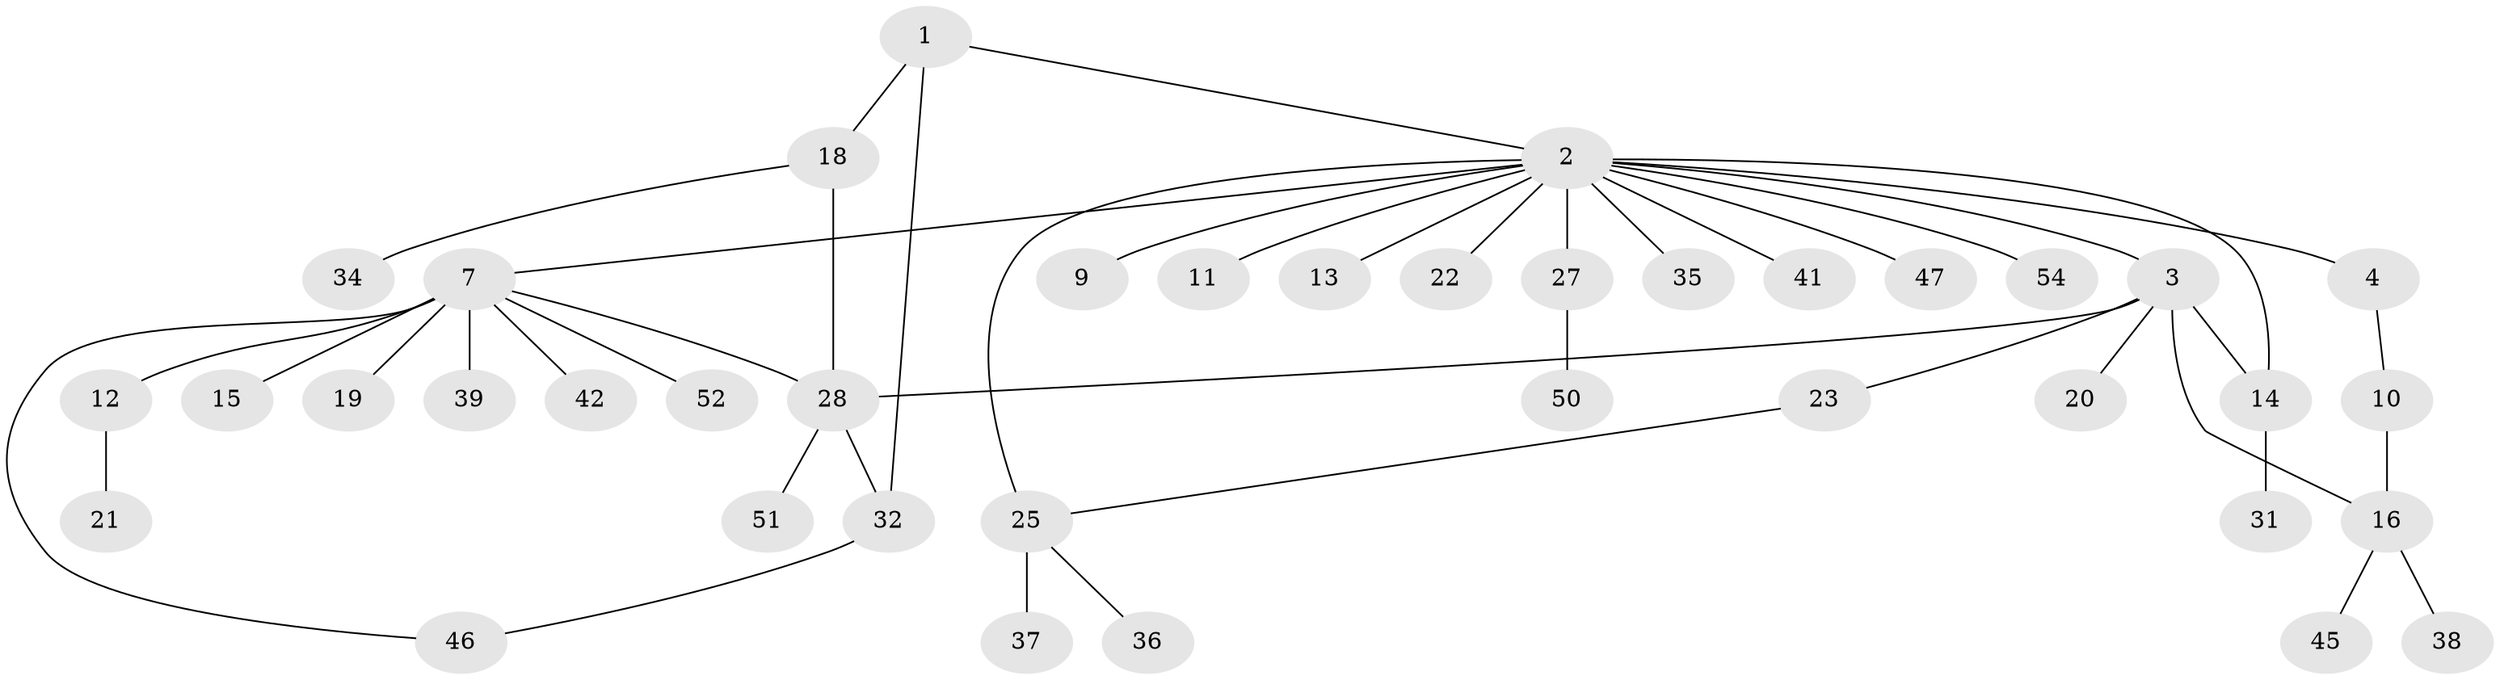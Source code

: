 // Generated by graph-tools (version 1.1) at 2025/51/02/27/25 19:51:59]
// undirected, 39 vertices, 45 edges
graph export_dot {
graph [start="1"]
  node [color=gray90,style=filled];
  1 [super="+5"];
  2 [super="+44"];
  3 [super="+6"];
  4 [super="+40"];
  7 [super="+8"];
  9 [super="+48"];
  10;
  11;
  12;
  13;
  14 [super="+26"];
  15 [super="+17"];
  16 [super="+33"];
  18 [super="+24"];
  19;
  20;
  21;
  22;
  23;
  25 [super="+29"];
  27 [super="+43"];
  28 [super="+30"];
  31;
  32 [super="+49"];
  34;
  35;
  36;
  37;
  38;
  39;
  41;
  42;
  45;
  46;
  47;
  50 [super="+53"];
  51;
  52;
  54;
  1 -- 2;
  1 -- 18;
  1 -- 32;
  2 -- 3;
  2 -- 4;
  2 -- 7;
  2 -- 9;
  2 -- 11;
  2 -- 13;
  2 -- 14;
  2 -- 22;
  2 -- 25;
  2 -- 27;
  2 -- 35;
  2 -- 41;
  2 -- 47;
  2 -- 54;
  3 -- 28;
  3 -- 20;
  3 -- 23;
  3 -- 14;
  3 -- 16;
  4 -- 10;
  7 -- 12;
  7 -- 15 [weight=2];
  7 -- 39;
  7 -- 42;
  7 -- 46;
  7 -- 52;
  7 -- 19;
  7 -- 28;
  10 -- 16;
  12 -- 21;
  14 -- 31;
  16 -- 38;
  16 -- 45;
  18 -- 34;
  18 -- 28;
  23 -- 25;
  25 -- 36;
  25 -- 37;
  27 -- 50;
  28 -- 32;
  28 -- 51;
  32 -- 46;
}
